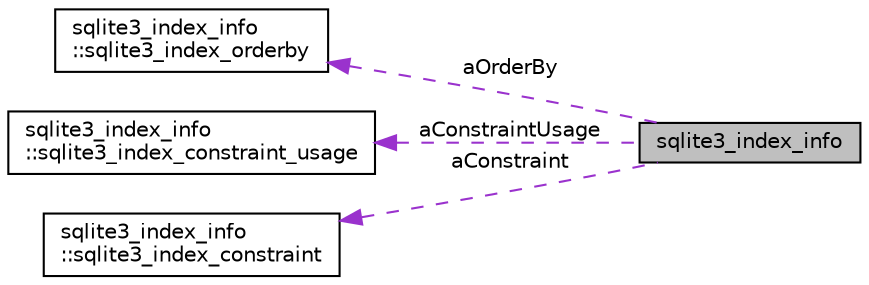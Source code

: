 digraph "sqlite3_index_info"
{
  edge [fontname="Helvetica",fontsize="10",labelfontname="Helvetica",labelfontsize="10"];
  node [fontname="Helvetica",fontsize="10",shape=record];
  rankdir="LR";
  Node1 [label="sqlite3_index_info",height=0.2,width=0.4,color="black", fillcolor="grey75", style="filled" fontcolor="black"];
  Node2 -> Node1 [dir="back",color="darkorchid3",fontsize="10",style="dashed",label=" aOrderBy" ,fontname="Helvetica"];
  Node2 [label="sqlite3_index_info\l::sqlite3_index_orderby",height=0.2,width=0.4,color="black", fillcolor="white", style="filled",URL="$structsqlite3__index__info_1_1sqlite3__index__orderby.html"];
  Node3 -> Node1 [dir="back",color="darkorchid3",fontsize="10",style="dashed",label=" aConstraintUsage" ,fontname="Helvetica"];
  Node3 [label="sqlite3_index_info\l::sqlite3_index_constraint_usage",height=0.2,width=0.4,color="black", fillcolor="white", style="filled",URL="$structsqlite3__index__info_1_1sqlite3__index__constraint__usage.html"];
  Node4 -> Node1 [dir="back",color="darkorchid3",fontsize="10",style="dashed",label=" aConstraint" ,fontname="Helvetica"];
  Node4 [label="sqlite3_index_info\l::sqlite3_index_constraint",height=0.2,width=0.4,color="black", fillcolor="white", style="filled",URL="$structsqlite3__index__info_1_1sqlite3__index__constraint.html"];
}
